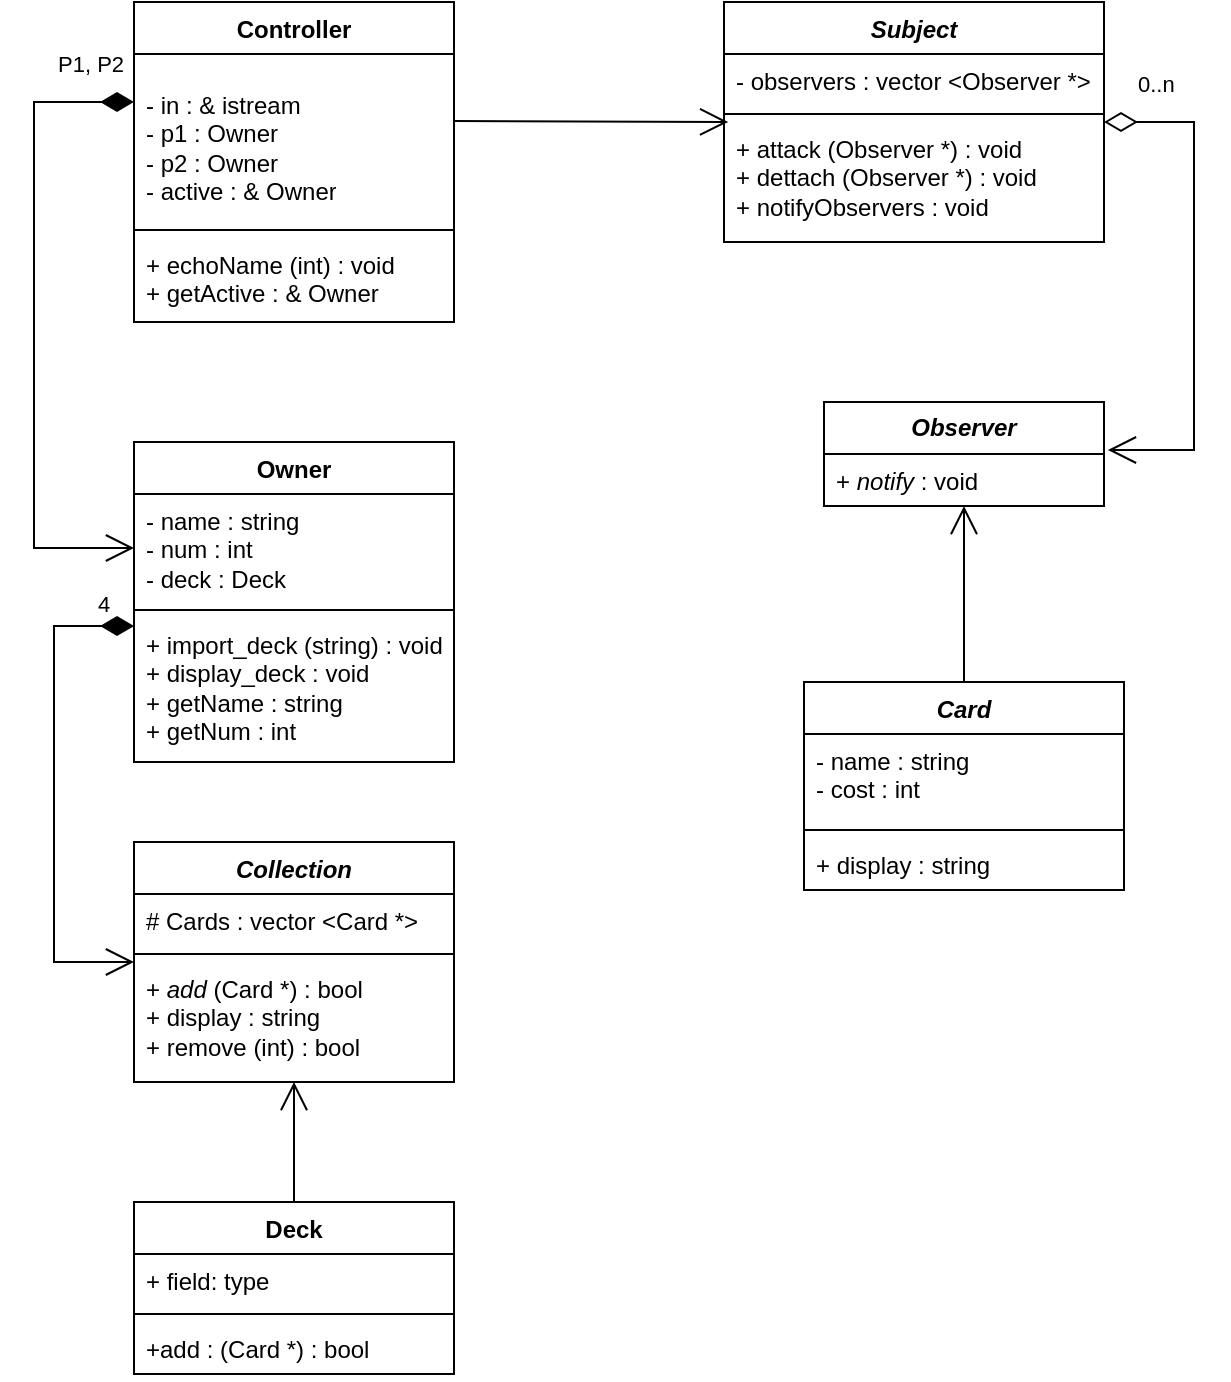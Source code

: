 <mxfile version="22.1.5" type="device">
  <diagram name="Page-1" id="TrwBoIY70Gm-VZiZc_a4">
    <mxGraphModel dx="1434" dy="718" grid="1" gridSize="10" guides="1" tooltips="1" connect="1" arrows="1" fold="1" page="1" pageScale="1" pageWidth="850" pageHeight="1100" math="0" shadow="0">
      <root>
        <mxCell id="0" />
        <mxCell id="1" parent="0" />
        <mxCell id="4LTI8xuzsJ6QYO2h68OC-14" value="Controller" style="swimlane;fontStyle=1;align=center;verticalAlign=top;childLayout=stackLayout;horizontal=1;startSize=26;horizontalStack=0;resizeParent=1;resizeParentMax=0;resizeLast=0;collapsible=1;marginBottom=0;whiteSpace=wrap;html=1;" vertex="1" parent="1">
          <mxGeometry x="130" y="50" width="160" height="160" as="geometry" />
        </mxCell>
        <mxCell id="4LTI8xuzsJ6QYO2h68OC-15" value="&lt;p style=&quot;line-height: 140%;&quot;&gt;&lt;/p&gt;&lt;div&gt;- in : &amp;amp; istream&lt;/div&gt;&lt;div&gt;- p1 : Owner&lt;/div&gt;&lt;div&gt;- p2 : Owner&lt;/div&gt;&lt;div&gt;- active : &amp;amp; Owner&lt;br&gt;&lt;/div&gt;&lt;p&gt;&lt;/p&gt;" style="text;strokeColor=none;fillColor=none;align=left;verticalAlign=top;spacingLeft=4;spacingRight=4;overflow=hidden;rotatable=0;points=[[0,0.5],[1,0.5]];portConstraint=eastwest;whiteSpace=wrap;html=1;" vertex="1" parent="4LTI8xuzsJ6QYO2h68OC-14">
          <mxGeometry y="26" width="160" height="84" as="geometry" />
        </mxCell>
        <mxCell id="4LTI8xuzsJ6QYO2h68OC-16" value="" style="line;strokeWidth=1;fillColor=none;align=left;verticalAlign=middle;spacingTop=-1;spacingLeft=3;spacingRight=3;rotatable=0;labelPosition=right;points=[];portConstraint=eastwest;strokeColor=inherit;" vertex="1" parent="4LTI8xuzsJ6QYO2h68OC-14">
          <mxGeometry y="110" width="160" height="8" as="geometry" />
        </mxCell>
        <mxCell id="4LTI8xuzsJ6QYO2h68OC-17" value="&lt;div&gt;+ echoName (int) : void&lt;/div&gt;&lt;div&gt;+ getActive : &amp;amp; Owner&lt;/div&gt;&lt;div&gt;&lt;br&gt;&lt;/div&gt;" style="text;strokeColor=none;fillColor=none;align=left;verticalAlign=top;spacingLeft=4;spacingRight=4;overflow=hidden;rotatable=0;points=[[0,0.5],[1,0.5]];portConstraint=eastwest;whiteSpace=wrap;html=1;" vertex="1" parent="4LTI8xuzsJ6QYO2h68OC-14">
          <mxGeometry y="118" width="160" height="42" as="geometry" />
        </mxCell>
        <mxCell id="4LTI8xuzsJ6QYO2h68OC-22" value="Owner" style="swimlane;fontStyle=1;align=center;verticalAlign=top;childLayout=stackLayout;horizontal=1;startSize=26;horizontalStack=0;resizeParent=1;resizeParentMax=0;resizeLast=0;collapsible=1;marginBottom=0;whiteSpace=wrap;html=1;" vertex="1" parent="1">
          <mxGeometry x="130" y="270" width="160" height="160" as="geometry" />
        </mxCell>
        <mxCell id="4LTI8xuzsJ6QYO2h68OC-23" value="&lt;div&gt;- name : string&lt;/div&gt;&lt;div&gt;- num : int&lt;/div&gt;&lt;div&gt;- deck : Deck&lt;br&gt;&lt;/div&gt;" style="text;strokeColor=none;fillColor=none;align=left;verticalAlign=top;spacingLeft=4;spacingRight=4;overflow=hidden;rotatable=0;points=[[0,0.5],[1,0.5]];portConstraint=eastwest;whiteSpace=wrap;html=1;" vertex="1" parent="4LTI8xuzsJ6QYO2h68OC-22">
          <mxGeometry y="26" width="160" height="54" as="geometry" />
        </mxCell>
        <mxCell id="4LTI8xuzsJ6QYO2h68OC-24" value="" style="line;strokeWidth=1;fillColor=none;align=left;verticalAlign=middle;spacingTop=-1;spacingLeft=3;spacingRight=3;rotatable=0;labelPosition=right;points=[];portConstraint=eastwest;strokeColor=inherit;" vertex="1" parent="4LTI8xuzsJ6QYO2h68OC-22">
          <mxGeometry y="80" width="160" height="8" as="geometry" />
        </mxCell>
        <mxCell id="4LTI8xuzsJ6QYO2h68OC-25" value="&lt;div&gt;+ import_deck (string) : void&lt;/div&gt;&lt;div&gt;+ display_deck : void&lt;/div&gt;&lt;div&gt;+ getName : string&lt;/div&gt;&lt;div&gt;+ getNum : int&lt;br&gt;&lt;/div&gt;" style="text;strokeColor=none;fillColor=none;align=left;verticalAlign=top;spacingLeft=4;spacingRight=4;overflow=hidden;rotatable=0;points=[[0,0.5],[1,0.5]];portConstraint=eastwest;whiteSpace=wrap;html=1;" vertex="1" parent="4LTI8xuzsJ6QYO2h68OC-22">
          <mxGeometry y="88" width="160" height="72" as="geometry" />
        </mxCell>
        <mxCell id="4LTI8xuzsJ6QYO2h68OC-26" value="&lt;div&gt;P1, P2&lt;/div&gt;" style="endArrow=open;html=1;endSize=12;startArrow=diamondThin;startSize=14;startFill=1;edgeStyle=orthogonalEdgeStyle;align=left;verticalAlign=bottom;rounded=0;entryX=0;entryY=0.5;entryDx=0;entryDy=0;" edge="1" parent="1" target="4LTI8xuzsJ6QYO2h68OC-23">
          <mxGeometry x="-0.752" y="-10" relative="1" as="geometry">
            <mxPoint x="130" y="100" as="sourcePoint" />
            <mxPoint x="120" y="320" as="targetPoint" />
            <Array as="points">
              <mxPoint x="80" y="100" />
              <mxPoint x="80" y="323" />
            </Array>
            <mxPoint as="offset" />
          </mxGeometry>
        </mxCell>
        <mxCell id="4LTI8xuzsJ6QYO2h68OC-27" value="&lt;i&gt;Subject&lt;/i&gt;" style="swimlane;fontStyle=1;align=center;verticalAlign=top;childLayout=stackLayout;horizontal=1;startSize=26;horizontalStack=0;resizeParent=1;resizeParentMax=0;resizeLast=0;collapsible=1;marginBottom=0;whiteSpace=wrap;html=1;" vertex="1" parent="1">
          <mxGeometry x="425" y="50" width="190" height="120" as="geometry" />
        </mxCell>
        <mxCell id="4LTI8xuzsJ6QYO2h68OC-28" value="- observers : vector &amp;lt;Observer *&amp;gt;" style="text;strokeColor=none;fillColor=none;align=left;verticalAlign=top;spacingLeft=4;spacingRight=4;overflow=hidden;rotatable=0;points=[[0,0.5],[1,0.5]];portConstraint=eastwest;whiteSpace=wrap;html=1;" vertex="1" parent="4LTI8xuzsJ6QYO2h68OC-27">
          <mxGeometry y="26" width="190" height="26" as="geometry" />
        </mxCell>
        <mxCell id="4LTI8xuzsJ6QYO2h68OC-29" value="" style="line;strokeWidth=1;fillColor=none;align=left;verticalAlign=middle;spacingTop=-1;spacingLeft=3;spacingRight=3;rotatable=0;labelPosition=right;points=[];portConstraint=eastwest;strokeColor=inherit;" vertex="1" parent="4LTI8xuzsJ6QYO2h68OC-27">
          <mxGeometry y="52" width="190" height="8" as="geometry" />
        </mxCell>
        <mxCell id="4LTI8xuzsJ6QYO2h68OC-30" value="&lt;div&gt;+ attack (Observer *) : void&lt;/div&gt;&lt;div&gt;+ dettach (Observer *) : void&lt;/div&gt;&lt;div&gt;+ notifyObservers : void&lt;/div&gt;&lt;div&gt;&lt;br&gt;&lt;/div&gt;" style="text;strokeColor=none;fillColor=none;align=left;verticalAlign=top;spacingLeft=4;spacingRight=4;overflow=hidden;rotatable=0;points=[[0,0.5],[1,0.5]];portConstraint=eastwest;whiteSpace=wrap;html=1;" vertex="1" parent="4LTI8xuzsJ6QYO2h68OC-27">
          <mxGeometry y="60" width="190" height="60" as="geometry" />
        </mxCell>
        <mxCell id="4LTI8xuzsJ6QYO2h68OC-31" value="" style="endArrow=open;endFill=1;endSize=12;html=1;rounded=0;entryX=0.011;entryY=0;entryDx=0;entryDy=0;entryPerimeter=0;" edge="1" parent="1" target="4LTI8xuzsJ6QYO2h68OC-30">
          <mxGeometry width="160" relative="1" as="geometry">
            <mxPoint x="290" y="109.5" as="sourcePoint" />
            <mxPoint x="420" y="110" as="targetPoint" />
          </mxGeometry>
        </mxCell>
        <mxCell id="4LTI8xuzsJ6QYO2h68OC-32" value="&lt;i&gt;Collection&lt;/i&gt;" style="swimlane;fontStyle=1;align=center;verticalAlign=top;childLayout=stackLayout;horizontal=1;startSize=26;horizontalStack=0;resizeParent=1;resizeParentMax=0;resizeLast=0;collapsible=1;marginBottom=0;whiteSpace=wrap;html=1;" vertex="1" parent="1">
          <mxGeometry x="130" y="470" width="160" height="120" as="geometry" />
        </mxCell>
        <mxCell id="4LTI8xuzsJ6QYO2h68OC-33" value="# Cards : vector &amp;lt;Card *&amp;gt;" style="text;strokeColor=none;fillColor=none;align=left;verticalAlign=top;spacingLeft=4;spacingRight=4;overflow=hidden;rotatable=0;points=[[0,0.5],[1,0.5]];portConstraint=eastwest;whiteSpace=wrap;html=1;" vertex="1" parent="4LTI8xuzsJ6QYO2h68OC-32">
          <mxGeometry y="26" width="160" height="26" as="geometry" />
        </mxCell>
        <mxCell id="4LTI8xuzsJ6QYO2h68OC-34" value="" style="line;strokeWidth=1;fillColor=none;align=left;verticalAlign=middle;spacingTop=-1;spacingLeft=3;spacingRight=3;rotatable=0;labelPosition=right;points=[];portConstraint=eastwest;strokeColor=inherit;" vertex="1" parent="4LTI8xuzsJ6QYO2h68OC-32">
          <mxGeometry y="52" width="160" height="8" as="geometry" />
        </mxCell>
        <mxCell id="4LTI8xuzsJ6QYO2h68OC-35" value="&lt;div&gt;+ &lt;i&gt;add&lt;/i&gt; (Card *) : bool&lt;/div&gt;&lt;div&gt;+ display : string&lt;/div&gt;&lt;div&gt;+ remove (int) : bool&lt;/div&gt;&lt;div&gt;&lt;br&gt;&lt;/div&gt;" style="text;strokeColor=none;fillColor=none;align=left;verticalAlign=top;spacingLeft=4;spacingRight=4;overflow=hidden;rotatable=0;points=[[0,0.5],[1,0.5]];portConstraint=eastwest;whiteSpace=wrap;html=1;" vertex="1" parent="4LTI8xuzsJ6QYO2h68OC-32">
          <mxGeometry y="60" width="160" height="60" as="geometry" />
        </mxCell>
        <mxCell id="4LTI8xuzsJ6QYO2h68OC-36" value="&lt;div&gt;4&lt;/div&gt;" style="endArrow=open;html=1;endSize=12;startArrow=diamondThin;startSize=14;startFill=1;edgeStyle=orthogonalEdgeStyle;align=left;verticalAlign=bottom;rounded=0;exitX=0;exitY=0.056;exitDx=0;exitDy=0;exitPerimeter=0;" edge="1" parent="1" source="4LTI8xuzsJ6QYO2h68OC-25">
          <mxGeometry x="-0.839" y="-2" relative="1" as="geometry">
            <mxPoint x="120" y="360" as="sourcePoint" />
            <mxPoint x="130" y="530" as="targetPoint" />
            <Array as="points">
              <mxPoint x="90" y="362" />
              <mxPoint x="90" y="530" />
            </Array>
            <mxPoint as="offset" />
          </mxGeometry>
        </mxCell>
        <mxCell id="4LTI8xuzsJ6QYO2h68OC-37" value="Deck" style="swimlane;fontStyle=1;align=center;verticalAlign=top;childLayout=stackLayout;horizontal=1;startSize=26;horizontalStack=0;resizeParent=1;resizeParentMax=0;resizeLast=0;collapsible=1;marginBottom=0;whiteSpace=wrap;html=1;" vertex="1" parent="1">
          <mxGeometry x="130" y="650" width="160" height="86" as="geometry" />
        </mxCell>
        <mxCell id="4LTI8xuzsJ6QYO2h68OC-38" value="+ field: type" style="text;strokeColor=none;fillColor=none;align=left;verticalAlign=top;spacingLeft=4;spacingRight=4;overflow=hidden;rotatable=0;points=[[0,0.5],[1,0.5]];portConstraint=eastwest;whiteSpace=wrap;html=1;" vertex="1" parent="4LTI8xuzsJ6QYO2h68OC-37">
          <mxGeometry y="26" width="160" height="26" as="geometry" />
        </mxCell>
        <mxCell id="4LTI8xuzsJ6QYO2h68OC-39" value="" style="line;strokeWidth=1;fillColor=none;align=left;verticalAlign=middle;spacingTop=-1;spacingLeft=3;spacingRight=3;rotatable=0;labelPosition=right;points=[];portConstraint=eastwest;strokeColor=inherit;" vertex="1" parent="4LTI8xuzsJ6QYO2h68OC-37">
          <mxGeometry y="52" width="160" height="8" as="geometry" />
        </mxCell>
        <mxCell id="4LTI8xuzsJ6QYO2h68OC-40" value="+add : (Card *) : bool" style="text;strokeColor=none;fillColor=none;align=left;verticalAlign=top;spacingLeft=4;spacingRight=4;overflow=hidden;rotatable=0;points=[[0,0.5],[1,0.5]];portConstraint=eastwest;whiteSpace=wrap;html=1;" vertex="1" parent="4LTI8xuzsJ6QYO2h68OC-37">
          <mxGeometry y="60" width="160" height="26" as="geometry" />
        </mxCell>
        <mxCell id="4LTI8xuzsJ6QYO2h68OC-41" value="" style="endArrow=open;endFill=1;endSize=12;html=1;rounded=0;exitX=0.5;exitY=0;exitDx=0;exitDy=0;entryX=0.5;entryY=1;entryDx=0;entryDy=0;" edge="1" parent="1" source="4LTI8xuzsJ6QYO2h68OC-37" target="4LTI8xuzsJ6QYO2h68OC-32">
          <mxGeometry width="160" relative="1" as="geometry">
            <mxPoint x="340" y="680" as="sourcePoint" />
            <mxPoint x="500" y="680" as="targetPoint" />
          </mxGeometry>
        </mxCell>
        <mxCell id="4LTI8xuzsJ6QYO2h68OC-46" value="&lt;i&gt;&lt;b&gt;Observer&lt;/b&gt;&lt;/i&gt;" style="swimlane;fontStyle=0;childLayout=stackLayout;horizontal=1;startSize=26;fillColor=none;horizontalStack=0;resizeParent=1;resizeParentMax=0;resizeLast=0;collapsible=1;marginBottom=0;whiteSpace=wrap;html=1;" vertex="1" parent="1">
          <mxGeometry x="475" y="250" width="140" height="52" as="geometry" />
        </mxCell>
        <mxCell id="4LTI8xuzsJ6QYO2h68OC-47" value="+ &lt;i&gt;notify&lt;/i&gt; : void" style="text;strokeColor=none;fillColor=none;align=left;verticalAlign=top;spacingLeft=4;spacingRight=4;overflow=hidden;rotatable=0;points=[[0,0.5],[1,0.5]];portConstraint=eastwest;whiteSpace=wrap;html=1;" vertex="1" parent="4LTI8xuzsJ6QYO2h68OC-46">
          <mxGeometry y="26" width="140" height="26" as="geometry" />
        </mxCell>
        <mxCell id="4LTI8xuzsJ6QYO2h68OC-51" value="&lt;div&gt;0..n&lt;/div&gt;" style="endArrow=open;html=1;endSize=12;startArrow=diamondThin;startSize=14;startFill=0;edgeStyle=orthogonalEdgeStyle;align=left;verticalAlign=bottom;rounded=0;entryX=1.014;entryY=-0.077;entryDx=0;entryDy=0;entryPerimeter=0;exitX=1;exitY=0.5;exitDx=0;exitDy=0;" edge="1" parent="1" source="4LTI8xuzsJ6QYO2h68OC-27" target="4LTI8xuzsJ6QYO2h68OC-47">
          <mxGeometry x="-0.881" y="10" relative="1" as="geometry">
            <mxPoint x="340" y="440" as="sourcePoint" />
            <mxPoint x="500" y="440" as="targetPoint" />
            <Array as="points">
              <mxPoint x="660" y="110" />
              <mxPoint x="660" y="274" />
            </Array>
            <mxPoint as="offset" />
          </mxGeometry>
        </mxCell>
        <mxCell id="4LTI8xuzsJ6QYO2h68OC-52" value="&lt;i&gt;Card&lt;/i&gt;" style="swimlane;fontStyle=1;align=center;verticalAlign=top;childLayout=stackLayout;horizontal=1;startSize=26;horizontalStack=0;resizeParent=1;resizeParentMax=0;resizeLast=0;collapsible=1;marginBottom=0;whiteSpace=wrap;html=1;" vertex="1" parent="1">
          <mxGeometry x="465" y="390" width="160" height="104" as="geometry" />
        </mxCell>
        <mxCell id="4LTI8xuzsJ6QYO2h68OC-53" value="&lt;div&gt;- name : string&lt;/div&gt;&lt;div&gt;- cost : int&lt;br&gt;&lt;/div&gt;" style="text;strokeColor=none;fillColor=none;align=left;verticalAlign=top;spacingLeft=4;spacingRight=4;overflow=hidden;rotatable=0;points=[[0,0.5],[1,0.5]];portConstraint=eastwest;whiteSpace=wrap;html=1;" vertex="1" parent="4LTI8xuzsJ6QYO2h68OC-52">
          <mxGeometry y="26" width="160" height="44" as="geometry" />
        </mxCell>
        <mxCell id="4LTI8xuzsJ6QYO2h68OC-54" value="" style="line;strokeWidth=1;fillColor=none;align=left;verticalAlign=middle;spacingTop=-1;spacingLeft=3;spacingRight=3;rotatable=0;labelPosition=right;points=[];portConstraint=eastwest;strokeColor=inherit;" vertex="1" parent="4LTI8xuzsJ6QYO2h68OC-52">
          <mxGeometry y="70" width="160" height="8" as="geometry" />
        </mxCell>
        <mxCell id="4LTI8xuzsJ6QYO2h68OC-55" value="&lt;div&gt;+ display : string&lt;/div&gt;&lt;div&gt;&lt;br&gt;&lt;/div&gt;" style="text;strokeColor=none;fillColor=none;align=left;verticalAlign=top;spacingLeft=4;spacingRight=4;overflow=hidden;rotatable=0;points=[[0,0.5],[1,0.5]];portConstraint=eastwest;whiteSpace=wrap;html=1;" vertex="1" parent="4LTI8xuzsJ6QYO2h68OC-52">
          <mxGeometry y="78" width="160" height="26" as="geometry" />
        </mxCell>
        <mxCell id="4LTI8xuzsJ6QYO2h68OC-56" value="" style="endArrow=open;endFill=1;endSize=12;html=1;rounded=0;entryX=0.5;entryY=1;entryDx=0;entryDy=0;exitX=0.5;exitY=0;exitDx=0;exitDy=0;" edge="1" parent="1" source="4LTI8xuzsJ6QYO2h68OC-52" target="4LTI8xuzsJ6QYO2h68OC-46">
          <mxGeometry width="160" relative="1" as="geometry">
            <mxPoint x="340" y="380" as="sourcePoint" />
            <mxPoint x="500" y="380" as="targetPoint" />
          </mxGeometry>
        </mxCell>
      </root>
    </mxGraphModel>
  </diagram>
</mxfile>
